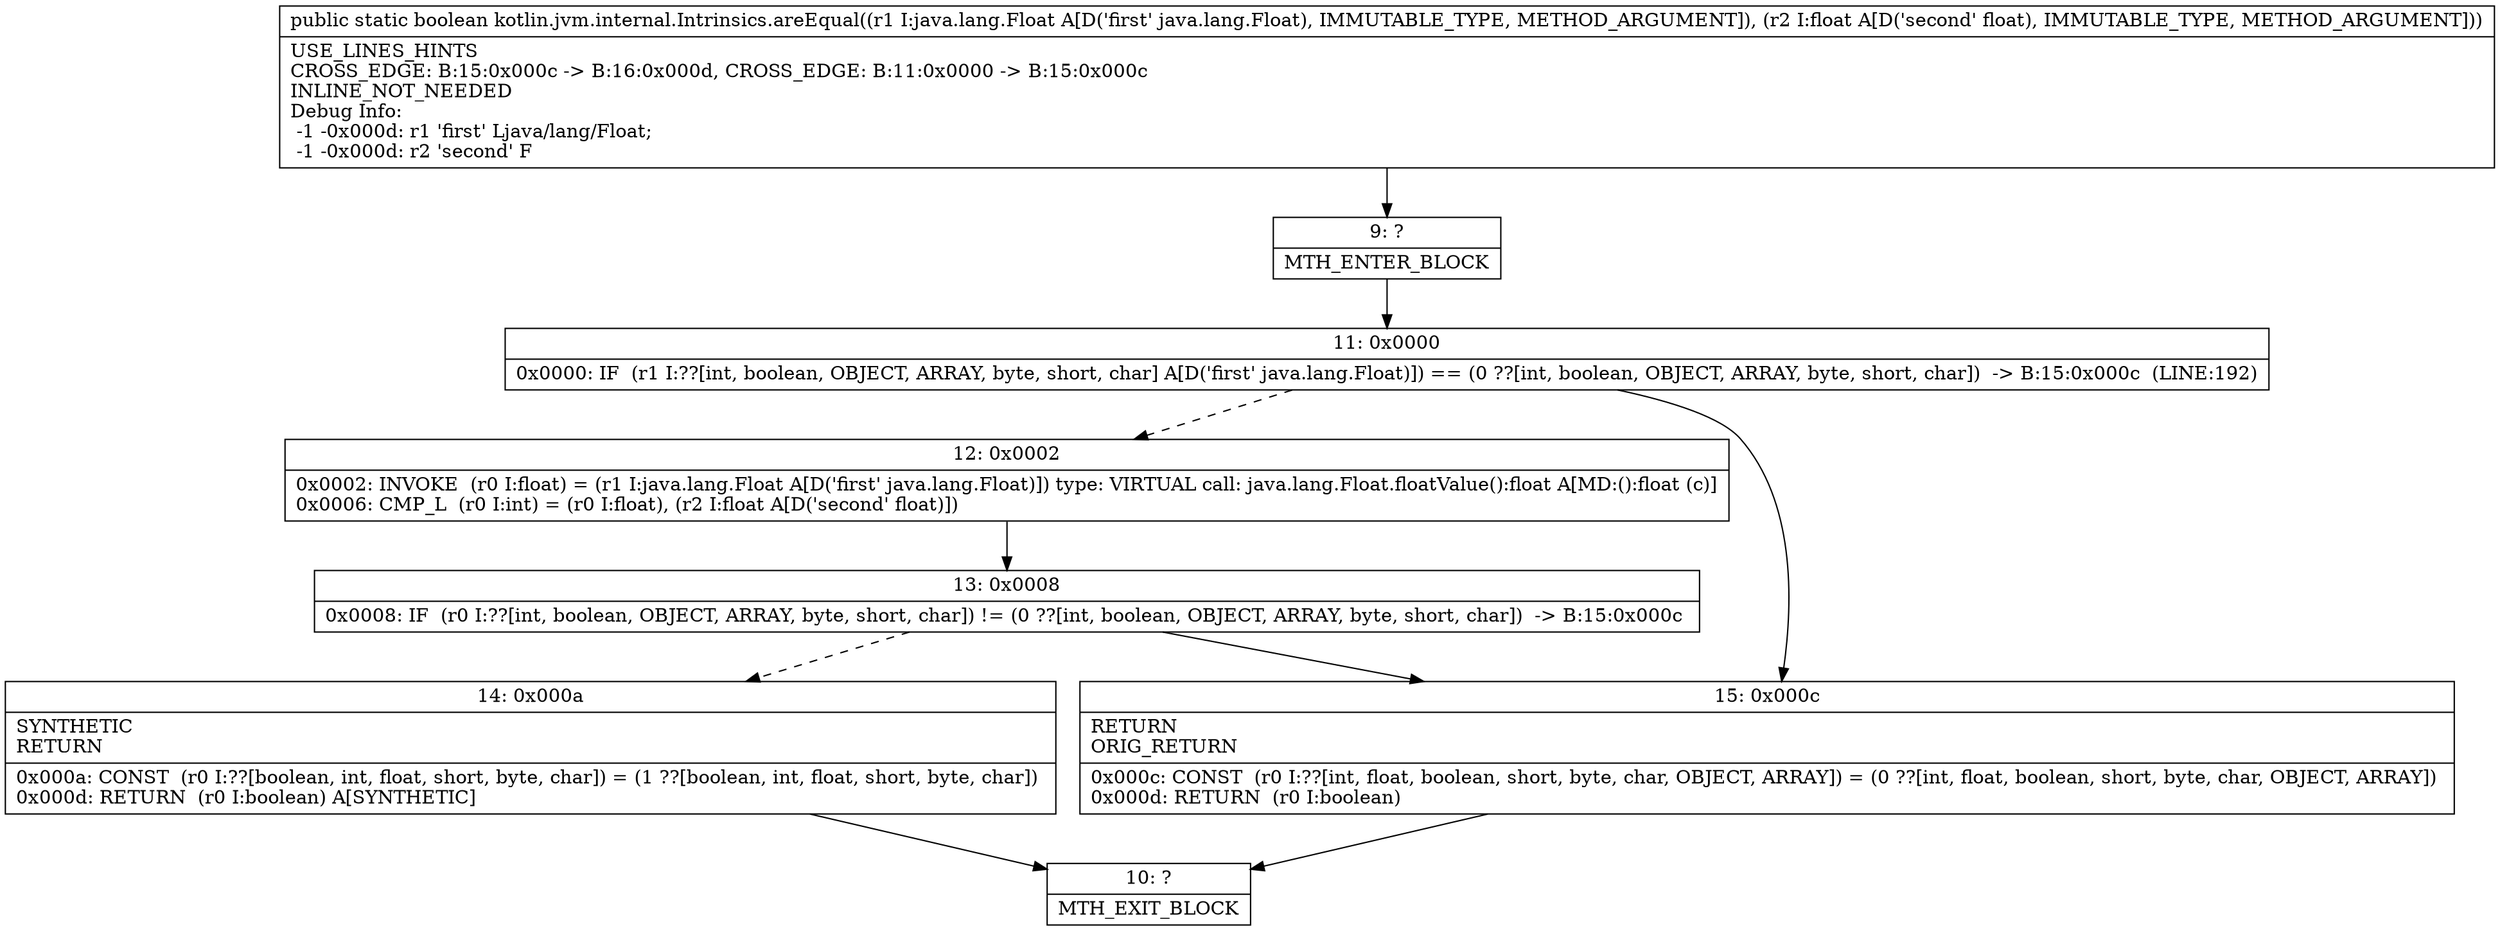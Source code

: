 digraph "CFG forkotlin.jvm.internal.Intrinsics.areEqual(Ljava\/lang\/Float;F)Z" {
Node_9 [shape=record,label="{9\:\ ?|MTH_ENTER_BLOCK\l}"];
Node_11 [shape=record,label="{11\:\ 0x0000|0x0000: IF  (r1 I:??[int, boolean, OBJECT, ARRAY, byte, short, char] A[D('first' java.lang.Float)]) == (0 ??[int, boolean, OBJECT, ARRAY, byte, short, char])  \-\> B:15:0x000c  (LINE:192)\l}"];
Node_12 [shape=record,label="{12\:\ 0x0002|0x0002: INVOKE  (r0 I:float) = (r1 I:java.lang.Float A[D('first' java.lang.Float)]) type: VIRTUAL call: java.lang.Float.floatValue():float A[MD:():float (c)]\l0x0006: CMP_L  (r0 I:int) = (r0 I:float), (r2 I:float A[D('second' float)]) \l}"];
Node_13 [shape=record,label="{13\:\ 0x0008|0x0008: IF  (r0 I:??[int, boolean, OBJECT, ARRAY, byte, short, char]) != (0 ??[int, boolean, OBJECT, ARRAY, byte, short, char])  \-\> B:15:0x000c \l}"];
Node_14 [shape=record,label="{14\:\ 0x000a|SYNTHETIC\lRETURN\l|0x000a: CONST  (r0 I:??[boolean, int, float, short, byte, char]) = (1 ??[boolean, int, float, short, byte, char]) \l0x000d: RETURN  (r0 I:boolean) A[SYNTHETIC]\l}"];
Node_10 [shape=record,label="{10\:\ ?|MTH_EXIT_BLOCK\l}"];
Node_15 [shape=record,label="{15\:\ 0x000c|RETURN\lORIG_RETURN\l|0x000c: CONST  (r0 I:??[int, float, boolean, short, byte, char, OBJECT, ARRAY]) = (0 ??[int, float, boolean, short, byte, char, OBJECT, ARRAY]) \l0x000d: RETURN  (r0 I:boolean) \l}"];
MethodNode[shape=record,label="{public static boolean kotlin.jvm.internal.Intrinsics.areEqual((r1 I:java.lang.Float A[D('first' java.lang.Float), IMMUTABLE_TYPE, METHOD_ARGUMENT]), (r2 I:float A[D('second' float), IMMUTABLE_TYPE, METHOD_ARGUMENT]))  | USE_LINES_HINTS\lCROSS_EDGE: B:15:0x000c \-\> B:16:0x000d, CROSS_EDGE: B:11:0x0000 \-\> B:15:0x000c\lINLINE_NOT_NEEDED\lDebug Info:\l  \-1 \-0x000d: r1 'first' Ljava\/lang\/Float;\l  \-1 \-0x000d: r2 'second' F\l}"];
MethodNode -> Node_9;Node_9 -> Node_11;
Node_11 -> Node_12[style=dashed];
Node_11 -> Node_15;
Node_12 -> Node_13;
Node_13 -> Node_14[style=dashed];
Node_13 -> Node_15;
Node_14 -> Node_10;
Node_15 -> Node_10;
}

